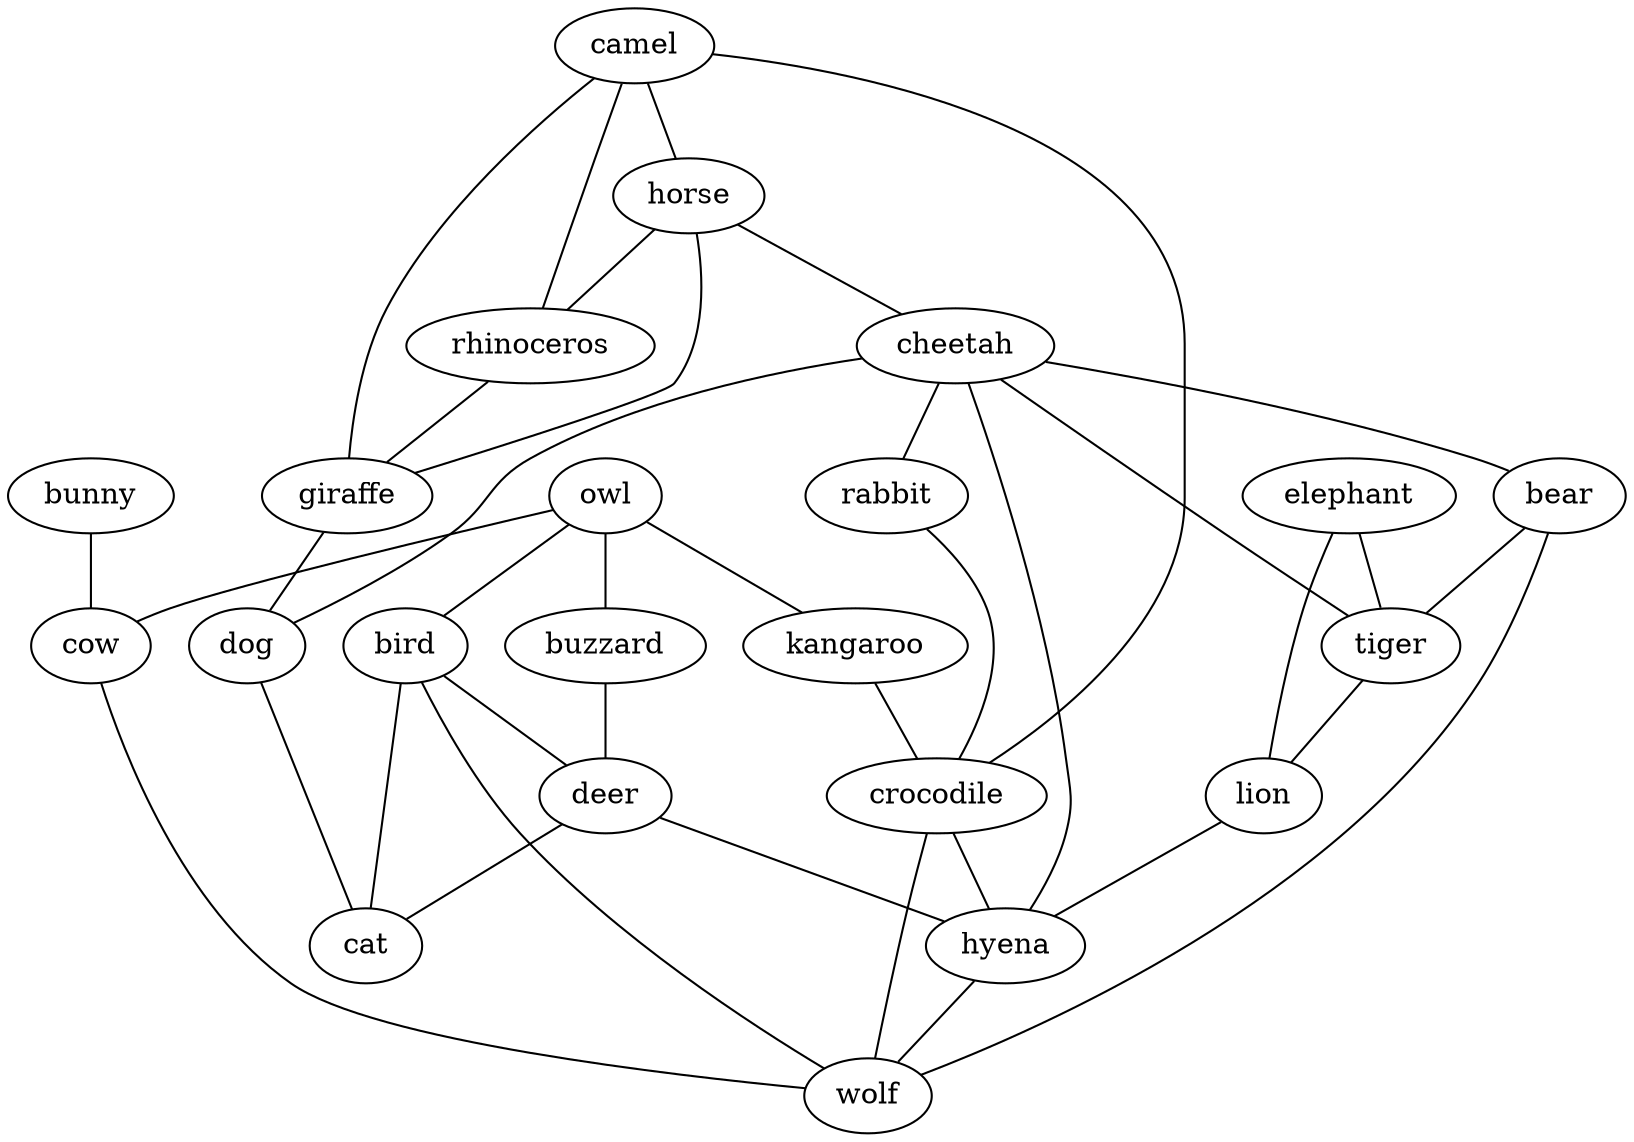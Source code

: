 strict graph G {
owl;
camel;
horse;
buzzard;
rhinoceros;
elephant;
cheetah;
bird;
deer;
kangaroo;
bear;
tiger;
giraffe;
rabbit;
bunny;
cow;
crocodile;
dog;
lion;
cat;
hyena;
wolf;
owl -- cow  [weight=1];
owl -- kangaroo  [weight=1];
owl -- buzzard  [weight=1];
owl -- bird  [weight=1];
camel -- horse  [weight=1];
camel -- rhinoceros  [weight=1];
camel -- crocodile  [weight=1];
camel -- giraffe  [weight=1];
horse -- rhinoceros  [weight=1];
horse -- cheetah  [weight=1];
horse -- giraffe  [weight=1];
buzzard -- deer  [weight=1];
rhinoceros -- giraffe  [weight=1];
elephant -- tiger  [weight=1];
elephant -- lion  [weight=1];
cheetah -- hyena  [weight=1];
cheetah -- dog  [weight=1];
cheetah -- bear  [weight=1];
cheetah -- tiger  [weight=1];
cheetah -- rabbit  [weight=1];
bird -- wolf  [weight=1];
bird -- deer  [weight=1];
bird -- cat  [weight=1];
deer -- hyena  [weight=1];
deer -- cat  [weight=1];
kangaroo -- crocodile  [weight=1];
bear -- tiger  [weight=1];
bear -- wolf  [weight=1];
tiger -- lion  [weight=1];
giraffe -- dog  [weight=1];
rabbit -- crocodile  [weight=1];
bunny -- cow  [weight=1];
cow -- wolf  [weight=1];
crocodile -- hyena  [weight=1];
crocodile -- wolf  [weight=1];
dog -- cat  [weight=1];
lion -- hyena  [weight=1];
hyena -- wolf  [weight=1];
}
